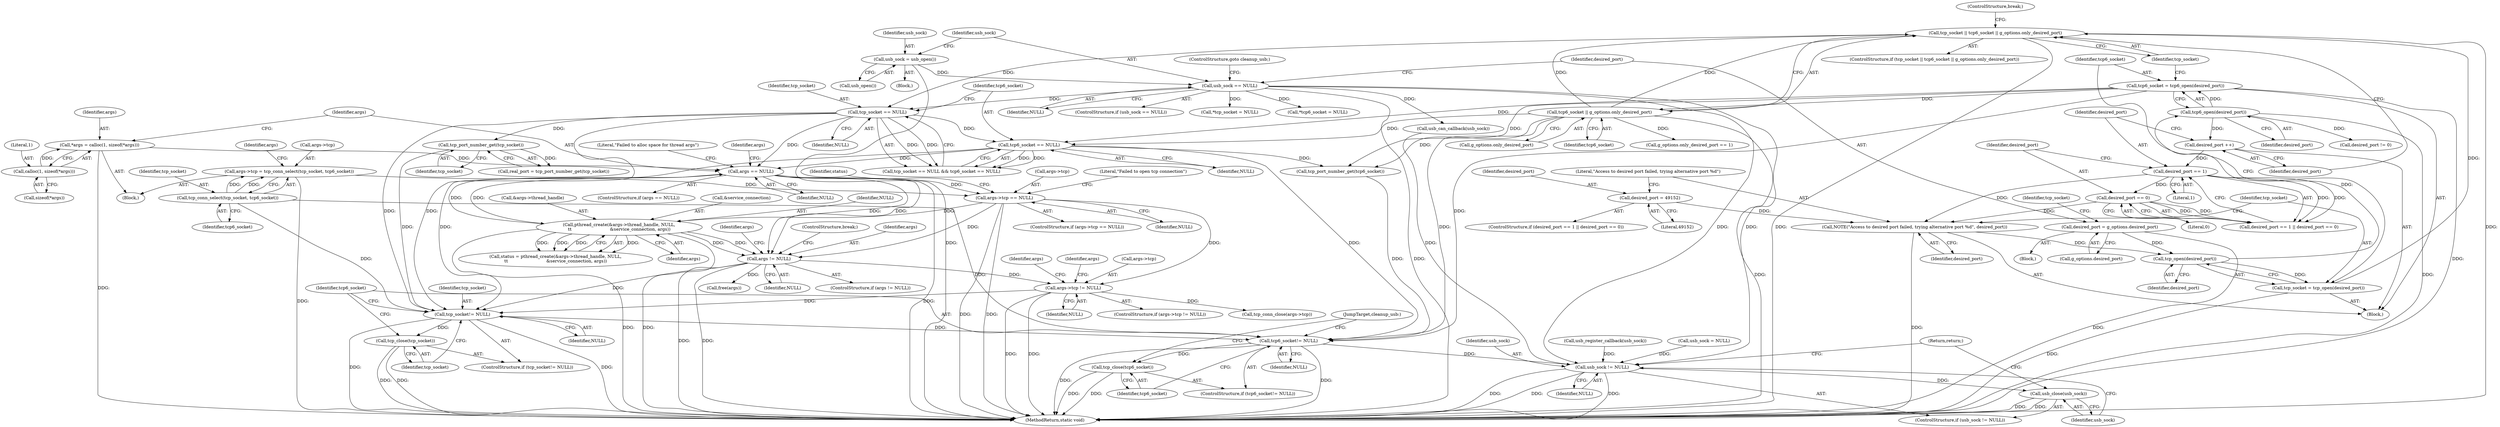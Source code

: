 digraph "0_ippusbxd_46844402bca7a38fc224483ba6f0a93c4613203f@API" {
"1000332" [label="(Call,tcp_socket!= NULL)"];
"1000187" [label="(Call,tcp_port_number_get(tcp_socket))"];
"1000175" [label="(Call,tcp_socket == NULL)"];
"1000149" [label="(Call,tcp_socket || tcp6_socket || g_options.only_desired_port)"];
"1000140" [label="(Call,tcp_socket = tcp_open(desired_port))"];
"1000142" [label="(Call,tcp_open(desired_port))"];
"1000125" [label="(Call,desired_port = g_options.desired_port)"];
"1000170" [label="(Call,NOTE(\"Access to desired port failed, trying alternative port %d\", desired_port))"];
"1000167" [label="(Call,desired_port = 49152)"];
"1000161" [label="(Call,desired_port == 1)"];
"1000157" [label="(Call,desired_port ++)"];
"1000146" [label="(Call,tcp6_open(desired_port))"];
"1000164" [label="(Call,desired_port == 0)"];
"1000151" [label="(Call,tcp6_socket || g_options.only_desired_port)"];
"1000144" [label="(Call,tcp6_socket = tcp6_open(desired_port))"];
"1000116" [label="(Call,usb_sock == NULL)"];
"1000112" [label="(Call,usb_sock = usb_open())"];
"1000278" [label="(Call,tcp_conn_select(tcp_socket, tcp6_socket))"];
"1000313" [label="(Call,args != NULL)"];
"1000262" [label="(Call,args == NULL)"];
"1000254" [label="(Call,*args = calloc(1, sizeof(*args)))"];
"1000256" [label="(Call,calloc(1, sizeof(*args)))"];
"1000294" [label="(Call,pthread_create(&args->thread_handle, NULL,\n\t\t                            &service_connection, args))"];
"1000282" [label="(Call,args->tcp == NULL)"];
"1000274" [label="(Call,args->tcp = tcp_conn_select(tcp_socket, tcp6_socket))"];
"1000178" [label="(Call,tcp6_socket == NULL)"];
"1000318" [label="(Call,args->tcp != NULL)"];
"1000335" [label="(Call,tcp_close(tcp_socket))"];
"1000338" [label="(Call,tcp6_socket!= NULL)"];
"1000341" [label="(Call,tcp_close(tcp6_socket))"];
"1000345" [label="(Call,usb_sock != NULL)"];
"1000348" [label="(Call,usb_close(usb_sock))"];
"1000351" [label="(MethodReturn,static void)"];
"1000171" [label="(Literal,\"Access to desired port failed, trying alternative port %d\")"];
"1000141" [label="(Identifier,tcp_socket)"];
"1000160" [label="(Call,desired_port == 1 || desired_port == 0)"];
"1000162" [label="(Identifier,desired_port)"];
"1000156" [label="(ControlStructure,break;)"];
"1000295" [label="(Call,&args->thread_handle)"];
"1000165" [label="(Identifier,desired_port)"];
"1000327" [label="(Call,free(args))"];
"1000152" [label="(Identifier,tcp6_socket)"];
"1000254" [label="(Call,*args = calloc(1, sizeof(*args)))"];
"1000302" [label="(Identifier,args)"];
"1000300" [label="(Call,&service_connection)"];
"1000157" [label="(Call,desired_port ++)"];
"1000139" [label="(Block,)"];
"1000159" [label="(ControlStructure,if (desired_port == 1 || desired_port == 0))"];
"1000262" [label="(Call,args == NULL)"];
"1000255" [label="(Identifier,args)"];
"1000335" [label="(Call,tcp_close(tcp_socket))"];
"1000336" [label="(Identifier,tcp_socket)"];
"1000188" [label="(Identifier,tcp_socket)"];
"1000187" [label="(Call,tcp_port_number_get(tcp_socket))"];
"1000200" [label="(Call,g_options.only_desired_port == 1)"];
"1000267" [label="(Literal,\"Failed to alloc space for thread args\")"];
"1000341" [label="(Call,tcp_close(tcp6_socket))"];
"1000338" [label="(Call,tcp6_socket!= NULL)"];
"1000328" [label="(Identifier,args)"];
"1000346" [label="(Identifier,usb_sock)"];
"1000314" [label="(Identifier,args)"];
"1000140" [label="(Call,tcp_socket = tcp_open(desired_port))"];
"1000172" [label="(Identifier,desired_port)"];
"1000348" [label="(Call,usb_close(usb_sock))"];
"1000103" [label="(Block,)"];
"1000117" [label="(Identifier,usb_sock)"];
"1000320" [label="(Identifier,args)"];
"1000281" [label="(ControlStructure,if (args->tcp == NULL))"];
"1000168" [label="(Identifier,desired_port)"];
"1000274" [label="(Call,args->tcp = tcp_conn_select(tcp_socket, tcp6_socket))"];
"1000174" [label="(Call,tcp_socket == NULL && tcp6_socket == NULL)"];
"1000318" [label="(Call,args->tcp != NULL)"];
"1000261" [label="(ControlStructure,if (args == NULL))"];
"1000176" [label="(Identifier,tcp_socket)"];
"1000258" [label="(Call,sizeof(*args))"];
"1000147" [label="(Identifier,desired_port)"];
"1000146" [label="(Call,tcp6_open(desired_port))"];
"1000323" [label="(Call,tcp_conn_close(args->tcp))"];
"1000349" [label="(Identifier,usb_sock)"];
"1000127" [label="(Call,g_options.desired_port)"];
"1000175" [label="(Call,tcp_socket == NULL)"];
"1000178" [label="(Call,tcp6_socket == NULL)"];
"1000342" [label="(Identifier,tcp6_socket)"];
"1000292" [label="(Call,status = pthread_create(&args->thread_handle, NULL,\n\t\t                            &service_connection, args))"];
"1000275" [label="(Call,args->tcp)"];
"1000170" [label="(Call,NOTE(\"Access to desired port failed, trying alternative port %d\", desired_port))"];
"1000161" [label="(Call,desired_port == 1)"];
"1000284" [label="(Identifier,args)"];
"1000143" [label="(Identifier,desired_port)"];
"1000115" [label="(ControlStructure,if (usb_sock == NULL))"];
"1000331" [label="(ControlStructure,if (tcp_socket!= NULL))"];
"1000286" [label="(Identifier,NULL)"];
"1000166" [label="(Literal,0)"];
"1000337" [label="(ControlStructure,if (tcp6_socket!= NULL))"];
"1000299" [label="(Identifier,NULL)"];
"1000113" [label="(Identifier,usb_sock)"];
"1000322" [label="(Identifier,NULL)"];
"1000315" [label="(Identifier,NULL)"];
"1000169" [label="(Literal,49152)"];
"1000280" [label="(Identifier,tcp6_socket)"];
"1000196" [label="(Call,desired_port != 0)"];
"1000334" [label="(Identifier,NULL)"];
"1000144" [label="(Call,tcp6_socket = tcp6_open(desired_port))"];
"1000150" [label="(Identifier,tcp_socket)"];
"1000347" [label="(Identifier,NULL)"];
"1000252" [label="(Block,)"];
"1000283" [label="(Call,args->tcp)"];
"1000289" [label="(Literal,\"Failed to open tcp connection\")"];
"1000151" [label="(Call,tcp6_socket || g_options.only_desired_port)"];
"1000126" [label="(Identifier,desired_port)"];
"1000339" [label="(Identifier,tcp6_socket)"];
"1000153" [label="(Call,g_options.only_desired_port)"];
"1000294" [label="(Call,pthread_create(&args->thread_handle, NULL,\n\t\t                            &service_connection, args))"];
"1000164" [label="(Call,desired_port == 0)"];
"1000340" [label="(Identifier,NULL)"];
"1000332" [label="(Call,tcp_socket!= NULL)"];
"1000177" [label="(Identifier,NULL)"];
"1000192" [label="(Call,tcp_port_number_get(tcp6_socket))"];
"1000112" [label="(Call,usb_sock = usb_open())"];
"1000257" [label="(Literal,1)"];
"1000343" [label="(JumpTarget,cleanup_usb:)"];
"1000131" [label="(Call,*tcp_socket = NULL)"];
"1000249" [label="(Call,usb_register_callback(usb_sock))"];
"1000132" [label="(Identifier,tcp_socket)"];
"1000278" [label="(Call,tcp_conn_select(tcp_socket, tcp6_socket))"];
"1000148" [label="(ControlStructure,if (tcp_socket || tcp6_socket || g_options.only_desired_port))"];
"1000179" [label="(Identifier,tcp6_socket)"];
"1000279" [label="(Identifier,tcp_socket)"];
"1000256" [label="(Call,calloc(1, sizeof(*args)))"];
"1000271" [label="(Identifier,args)"];
"1000111" [label="(Block,)"];
"1000145" [label="(Identifier,tcp6_socket)"];
"1000142" [label="(Call,tcp_open(desired_port))"];
"1000135" [label="(Call,*tcp6_socket = NULL)"];
"1000325" [label="(Identifier,args)"];
"1000185" [label="(Call,real_port = tcp_port_number_get(tcp_socket))"];
"1000312" [label="(ControlStructure,if (args != NULL))"];
"1000149" [label="(Call,tcp_socket || tcp6_socket || g_options.only_desired_port)"];
"1000121" [label="(Call,usb_sock = NULL)"];
"1000167" [label="(Call,desired_port = 49152)"];
"1000317" [label="(ControlStructure,if (args->tcp != NULL))"];
"1000329" [label="(ControlStructure,break;)"];
"1000180" [label="(Identifier,NULL)"];
"1000118" [label="(Identifier,NULL)"];
"1000119" [label="(ControlStructure,goto cleanup_usb;)"];
"1000282" [label="(Call,args->tcp == NULL)"];
"1000125" [label="(Call,desired_port = g_options.desired_port)"];
"1000114" [label="(Call,usb_open())"];
"1000163" [label="(Literal,1)"];
"1000264" [label="(Identifier,NULL)"];
"1000313" [label="(Call,args != NULL)"];
"1000350" [label="(Return,return;)"];
"1000293" [label="(Identifier,status)"];
"1000247" [label="(Call,usb_can_callback(usb_sock))"];
"1000345" [label="(Call,usb_sock != NULL)"];
"1000116" [label="(Call,usb_sock == NULL)"];
"1000263" [label="(Identifier,args)"];
"1000158" [label="(Identifier,desired_port)"];
"1000319" [label="(Call,args->tcp)"];
"1000333" [label="(Identifier,tcp_socket)"];
"1000344" [label="(ControlStructure,if (usb_sock != NULL))"];
"1000332" -> "1000331"  [label="AST: "];
"1000332" -> "1000334"  [label="CFG: "];
"1000333" -> "1000332"  [label="AST: "];
"1000334" -> "1000332"  [label="AST: "];
"1000336" -> "1000332"  [label="CFG: "];
"1000339" -> "1000332"  [label="CFG: "];
"1000332" -> "1000351"  [label="DDG: "];
"1000332" -> "1000351"  [label="DDG: "];
"1000187" -> "1000332"  [label="DDG: "];
"1000175" -> "1000332"  [label="DDG: "];
"1000175" -> "1000332"  [label="DDG: "];
"1000278" -> "1000332"  [label="DDG: "];
"1000313" -> "1000332"  [label="DDG: "];
"1000178" -> "1000332"  [label="DDG: "];
"1000318" -> "1000332"  [label="DDG: "];
"1000332" -> "1000335"  [label="DDG: "];
"1000332" -> "1000338"  [label="DDG: "];
"1000187" -> "1000185"  [label="AST: "];
"1000187" -> "1000188"  [label="CFG: "];
"1000188" -> "1000187"  [label="AST: "];
"1000185" -> "1000187"  [label="CFG: "];
"1000187" -> "1000185"  [label="DDG: "];
"1000175" -> "1000187"  [label="DDG: "];
"1000175" -> "1000174"  [label="AST: "];
"1000175" -> "1000177"  [label="CFG: "];
"1000176" -> "1000175"  [label="AST: "];
"1000177" -> "1000175"  [label="AST: "];
"1000179" -> "1000175"  [label="CFG: "];
"1000174" -> "1000175"  [label="CFG: "];
"1000175" -> "1000174"  [label="DDG: "];
"1000175" -> "1000174"  [label="DDG: "];
"1000149" -> "1000175"  [label="DDG: "];
"1000116" -> "1000175"  [label="DDG: "];
"1000175" -> "1000178"  [label="DDG: "];
"1000175" -> "1000262"  [label="DDG: "];
"1000149" -> "1000148"  [label="AST: "];
"1000149" -> "1000150"  [label="CFG: "];
"1000149" -> "1000151"  [label="CFG: "];
"1000150" -> "1000149"  [label="AST: "];
"1000151" -> "1000149"  [label="AST: "];
"1000156" -> "1000149"  [label="CFG: "];
"1000158" -> "1000149"  [label="CFG: "];
"1000149" -> "1000351"  [label="DDG: "];
"1000149" -> "1000351"  [label="DDG: "];
"1000140" -> "1000149"  [label="DDG: "];
"1000151" -> "1000149"  [label="DDG: "];
"1000151" -> "1000149"  [label="DDG: "];
"1000140" -> "1000139"  [label="AST: "];
"1000140" -> "1000142"  [label="CFG: "];
"1000141" -> "1000140"  [label="AST: "];
"1000142" -> "1000140"  [label="AST: "];
"1000145" -> "1000140"  [label="CFG: "];
"1000140" -> "1000351"  [label="DDG: "];
"1000142" -> "1000140"  [label="DDG: "];
"1000142" -> "1000143"  [label="CFG: "];
"1000143" -> "1000142"  [label="AST: "];
"1000125" -> "1000142"  [label="DDG: "];
"1000170" -> "1000142"  [label="DDG: "];
"1000142" -> "1000146"  [label="DDG: "];
"1000125" -> "1000103"  [label="AST: "];
"1000125" -> "1000127"  [label="CFG: "];
"1000126" -> "1000125"  [label="AST: "];
"1000127" -> "1000125"  [label="AST: "];
"1000132" -> "1000125"  [label="CFG: "];
"1000125" -> "1000351"  [label="DDG: "];
"1000170" -> "1000139"  [label="AST: "];
"1000170" -> "1000172"  [label="CFG: "];
"1000171" -> "1000170"  [label="AST: "];
"1000172" -> "1000170"  [label="AST: "];
"1000141" -> "1000170"  [label="CFG: "];
"1000170" -> "1000351"  [label="DDG: "];
"1000167" -> "1000170"  [label="DDG: "];
"1000161" -> "1000170"  [label="DDG: "];
"1000164" -> "1000170"  [label="DDG: "];
"1000167" -> "1000159"  [label="AST: "];
"1000167" -> "1000169"  [label="CFG: "];
"1000168" -> "1000167"  [label="AST: "];
"1000169" -> "1000167"  [label="AST: "];
"1000171" -> "1000167"  [label="CFG: "];
"1000161" -> "1000160"  [label="AST: "];
"1000161" -> "1000163"  [label="CFG: "];
"1000162" -> "1000161"  [label="AST: "];
"1000163" -> "1000161"  [label="AST: "];
"1000165" -> "1000161"  [label="CFG: "];
"1000160" -> "1000161"  [label="CFG: "];
"1000161" -> "1000160"  [label="DDG: "];
"1000161" -> "1000160"  [label="DDG: "];
"1000157" -> "1000161"  [label="DDG: "];
"1000161" -> "1000164"  [label="DDG: "];
"1000157" -> "1000139"  [label="AST: "];
"1000157" -> "1000158"  [label="CFG: "];
"1000158" -> "1000157"  [label="AST: "];
"1000162" -> "1000157"  [label="CFG: "];
"1000146" -> "1000157"  [label="DDG: "];
"1000146" -> "1000144"  [label="AST: "];
"1000146" -> "1000147"  [label="CFG: "];
"1000147" -> "1000146"  [label="AST: "];
"1000144" -> "1000146"  [label="CFG: "];
"1000146" -> "1000351"  [label="DDG: "];
"1000146" -> "1000144"  [label="DDG: "];
"1000146" -> "1000196"  [label="DDG: "];
"1000164" -> "1000160"  [label="AST: "];
"1000164" -> "1000166"  [label="CFG: "];
"1000165" -> "1000164"  [label="AST: "];
"1000166" -> "1000164"  [label="AST: "];
"1000160" -> "1000164"  [label="CFG: "];
"1000164" -> "1000160"  [label="DDG: "];
"1000164" -> "1000160"  [label="DDG: "];
"1000151" -> "1000152"  [label="CFG: "];
"1000151" -> "1000153"  [label="CFG: "];
"1000152" -> "1000151"  [label="AST: "];
"1000153" -> "1000151"  [label="AST: "];
"1000151" -> "1000351"  [label="DDG: "];
"1000144" -> "1000151"  [label="DDG: "];
"1000151" -> "1000178"  [label="DDG: "];
"1000151" -> "1000192"  [label="DDG: "];
"1000151" -> "1000200"  [label="DDG: "];
"1000151" -> "1000338"  [label="DDG: "];
"1000144" -> "1000139"  [label="AST: "];
"1000145" -> "1000144"  [label="AST: "];
"1000150" -> "1000144"  [label="CFG: "];
"1000144" -> "1000351"  [label="DDG: "];
"1000144" -> "1000178"  [label="DDG: "];
"1000144" -> "1000192"  [label="DDG: "];
"1000144" -> "1000338"  [label="DDG: "];
"1000116" -> "1000115"  [label="AST: "];
"1000116" -> "1000118"  [label="CFG: "];
"1000117" -> "1000116"  [label="AST: "];
"1000118" -> "1000116"  [label="AST: "];
"1000119" -> "1000116"  [label="CFG: "];
"1000126" -> "1000116"  [label="CFG: "];
"1000116" -> "1000351"  [label="DDG: "];
"1000112" -> "1000116"  [label="DDG: "];
"1000116" -> "1000131"  [label="DDG: "];
"1000116" -> "1000135"  [label="DDG: "];
"1000116" -> "1000247"  [label="DDG: "];
"1000116" -> "1000345"  [label="DDG: "];
"1000116" -> "1000345"  [label="DDG: "];
"1000112" -> "1000111"  [label="AST: "];
"1000112" -> "1000114"  [label="CFG: "];
"1000113" -> "1000112"  [label="AST: "];
"1000114" -> "1000112"  [label="AST: "];
"1000117" -> "1000112"  [label="CFG: "];
"1000112" -> "1000351"  [label="DDG: "];
"1000278" -> "1000274"  [label="AST: "];
"1000278" -> "1000280"  [label="CFG: "];
"1000279" -> "1000278"  [label="AST: "];
"1000280" -> "1000278"  [label="AST: "];
"1000274" -> "1000278"  [label="CFG: "];
"1000278" -> "1000274"  [label="DDG: "];
"1000278" -> "1000274"  [label="DDG: "];
"1000278" -> "1000338"  [label="DDG: "];
"1000313" -> "1000312"  [label="AST: "];
"1000313" -> "1000315"  [label="CFG: "];
"1000314" -> "1000313"  [label="AST: "];
"1000315" -> "1000313"  [label="AST: "];
"1000320" -> "1000313"  [label="CFG: "];
"1000329" -> "1000313"  [label="CFG: "];
"1000313" -> "1000351"  [label="DDG: "];
"1000313" -> "1000351"  [label="DDG: "];
"1000262" -> "1000313"  [label="DDG: "];
"1000262" -> "1000313"  [label="DDG: "];
"1000294" -> "1000313"  [label="DDG: "];
"1000294" -> "1000313"  [label="DDG: "];
"1000282" -> "1000313"  [label="DDG: "];
"1000313" -> "1000318"  [label="DDG: "];
"1000313" -> "1000327"  [label="DDG: "];
"1000262" -> "1000261"  [label="AST: "];
"1000262" -> "1000264"  [label="CFG: "];
"1000263" -> "1000262"  [label="AST: "];
"1000264" -> "1000262"  [label="AST: "];
"1000267" -> "1000262"  [label="CFG: "];
"1000271" -> "1000262"  [label="CFG: "];
"1000262" -> "1000351"  [label="DDG: "];
"1000254" -> "1000262"  [label="DDG: "];
"1000294" -> "1000262"  [label="DDG: "];
"1000178" -> "1000262"  [label="DDG: "];
"1000262" -> "1000282"  [label="DDG: "];
"1000262" -> "1000294"  [label="DDG: "];
"1000254" -> "1000252"  [label="AST: "];
"1000254" -> "1000256"  [label="CFG: "];
"1000255" -> "1000254"  [label="AST: "];
"1000256" -> "1000254"  [label="AST: "];
"1000263" -> "1000254"  [label="CFG: "];
"1000254" -> "1000351"  [label="DDG: "];
"1000256" -> "1000254"  [label="DDG: "];
"1000256" -> "1000258"  [label="CFG: "];
"1000257" -> "1000256"  [label="AST: "];
"1000258" -> "1000256"  [label="AST: "];
"1000294" -> "1000292"  [label="AST: "];
"1000294" -> "1000302"  [label="CFG: "];
"1000295" -> "1000294"  [label="AST: "];
"1000299" -> "1000294"  [label="AST: "];
"1000300" -> "1000294"  [label="AST: "];
"1000302" -> "1000294"  [label="AST: "];
"1000292" -> "1000294"  [label="CFG: "];
"1000294" -> "1000351"  [label="DDG: "];
"1000294" -> "1000351"  [label="DDG: "];
"1000294" -> "1000292"  [label="DDG: "];
"1000294" -> "1000292"  [label="DDG: "];
"1000294" -> "1000292"  [label="DDG: "];
"1000294" -> "1000292"  [label="DDG: "];
"1000282" -> "1000294"  [label="DDG: "];
"1000282" -> "1000281"  [label="AST: "];
"1000282" -> "1000286"  [label="CFG: "];
"1000283" -> "1000282"  [label="AST: "];
"1000286" -> "1000282"  [label="AST: "];
"1000289" -> "1000282"  [label="CFG: "];
"1000293" -> "1000282"  [label="CFG: "];
"1000282" -> "1000351"  [label="DDG: "];
"1000282" -> "1000351"  [label="DDG: "];
"1000274" -> "1000282"  [label="DDG: "];
"1000282" -> "1000318"  [label="DDG: "];
"1000274" -> "1000252"  [label="AST: "];
"1000275" -> "1000274"  [label="AST: "];
"1000284" -> "1000274"  [label="CFG: "];
"1000274" -> "1000351"  [label="DDG: "];
"1000178" -> "1000174"  [label="AST: "];
"1000178" -> "1000180"  [label="CFG: "];
"1000179" -> "1000178"  [label="AST: "];
"1000180" -> "1000178"  [label="AST: "];
"1000174" -> "1000178"  [label="CFG: "];
"1000178" -> "1000174"  [label="DDG: "];
"1000178" -> "1000174"  [label="DDG: "];
"1000178" -> "1000192"  [label="DDG: "];
"1000178" -> "1000338"  [label="DDG: "];
"1000318" -> "1000317"  [label="AST: "];
"1000318" -> "1000322"  [label="CFG: "];
"1000319" -> "1000318"  [label="AST: "];
"1000322" -> "1000318"  [label="AST: "];
"1000325" -> "1000318"  [label="CFG: "];
"1000328" -> "1000318"  [label="CFG: "];
"1000318" -> "1000351"  [label="DDG: "];
"1000318" -> "1000351"  [label="DDG: "];
"1000318" -> "1000323"  [label="DDG: "];
"1000335" -> "1000331"  [label="AST: "];
"1000335" -> "1000336"  [label="CFG: "];
"1000336" -> "1000335"  [label="AST: "];
"1000339" -> "1000335"  [label="CFG: "];
"1000335" -> "1000351"  [label="DDG: "];
"1000335" -> "1000351"  [label="DDG: "];
"1000338" -> "1000337"  [label="AST: "];
"1000338" -> "1000340"  [label="CFG: "];
"1000339" -> "1000338"  [label="AST: "];
"1000340" -> "1000338"  [label="AST: "];
"1000342" -> "1000338"  [label="CFG: "];
"1000343" -> "1000338"  [label="CFG: "];
"1000338" -> "1000351"  [label="DDG: "];
"1000338" -> "1000351"  [label="DDG: "];
"1000192" -> "1000338"  [label="DDG: "];
"1000338" -> "1000341"  [label="DDG: "];
"1000338" -> "1000345"  [label="DDG: "];
"1000341" -> "1000337"  [label="AST: "];
"1000341" -> "1000342"  [label="CFG: "];
"1000342" -> "1000341"  [label="AST: "];
"1000343" -> "1000341"  [label="CFG: "];
"1000341" -> "1000351"  [label="DDG: "];
"1000341" -> "1000351"  [label="DDG: "];
"1000345" -> "1000344"  [label="AST: "];
"1000345" -> "1000347"  [label="CFG: "];
"1000346" -> "1000345"  [label="AST: "];
"1000347" -> "1000345"  [label="AST: "];
"1000349" -> "1000345"  [label="CFG: "];
"1000350" -> "1000345"  [label="CFG: "];
"1000345" -> "1000351"  [label="DDG: "];
"1000345" -> "1000351"  [label="DDG: "];
"1000345" -> "1000351"  [label="DDG: "];
"1000121" -> "1000345"  [label="DDG: "];
"1000249" -> "1000345"  [label="DDG: "];
"1000247" -> "1000345"  [label="DDG: "];
"1000345" -> "1000348"  [label="DDG: "];
"1000348" -> "1000344"  [label="AST: "];
"1000348" -> "1000349"  [label="CFG: "];
"1000349" -> "1000348"  [label="AST: "];
"1000350" -> "1000348"  [label="CFG: "];
"1000348" -> "1000351"  [label="DDG: "];
"1000348" -> "1000351"  [label="DDG: "];
}
